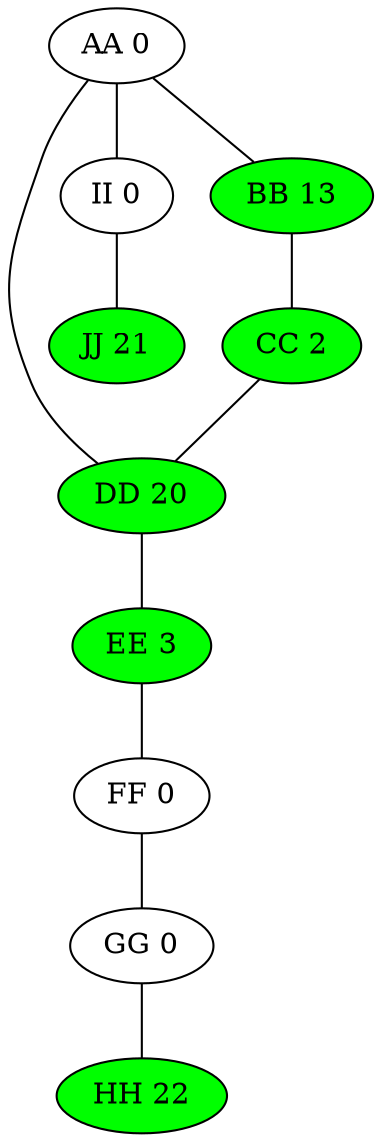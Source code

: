 digraph G {
AA [label="AA 0",style=filled,fillcolor="#ffffff"]
AA -> DD [dir=none]
AA -> II [dir=none]
AA -> BB [dir=none]
BB [label="BB 13",style=filled,fillcolor="#00ff00"]
BB -> CC [dir=none]
CC [label="CC 2",style=filled,fillcolor="#00ff00"]
CC -> DD [dir=none]
DD [label="DD 20",style=filled,fillcolor="#00ff00"]
DD -> EE [dir=none]
EE [label="EE 3",style=filled,fillcolor="#00ff00"]
EE -> FF [dir=none]
FF [label="FF 0",style=filled,fillcolor="#ffffff"]
FF -> GG [dir=none]
GG [label="GG 0",style=filled,fillcolor="#ffffff"]
GG -> HH [dir=none]
HH [label="HH 22",style=filled,fillcolor="#00ff00"]
II [label="II 0",style=filled,fillcolor="#ffffff"]
II -> JJ [dir=none]
JJ [label="JJ 21",style=filled,fillcolor="#00ff00"]
}
